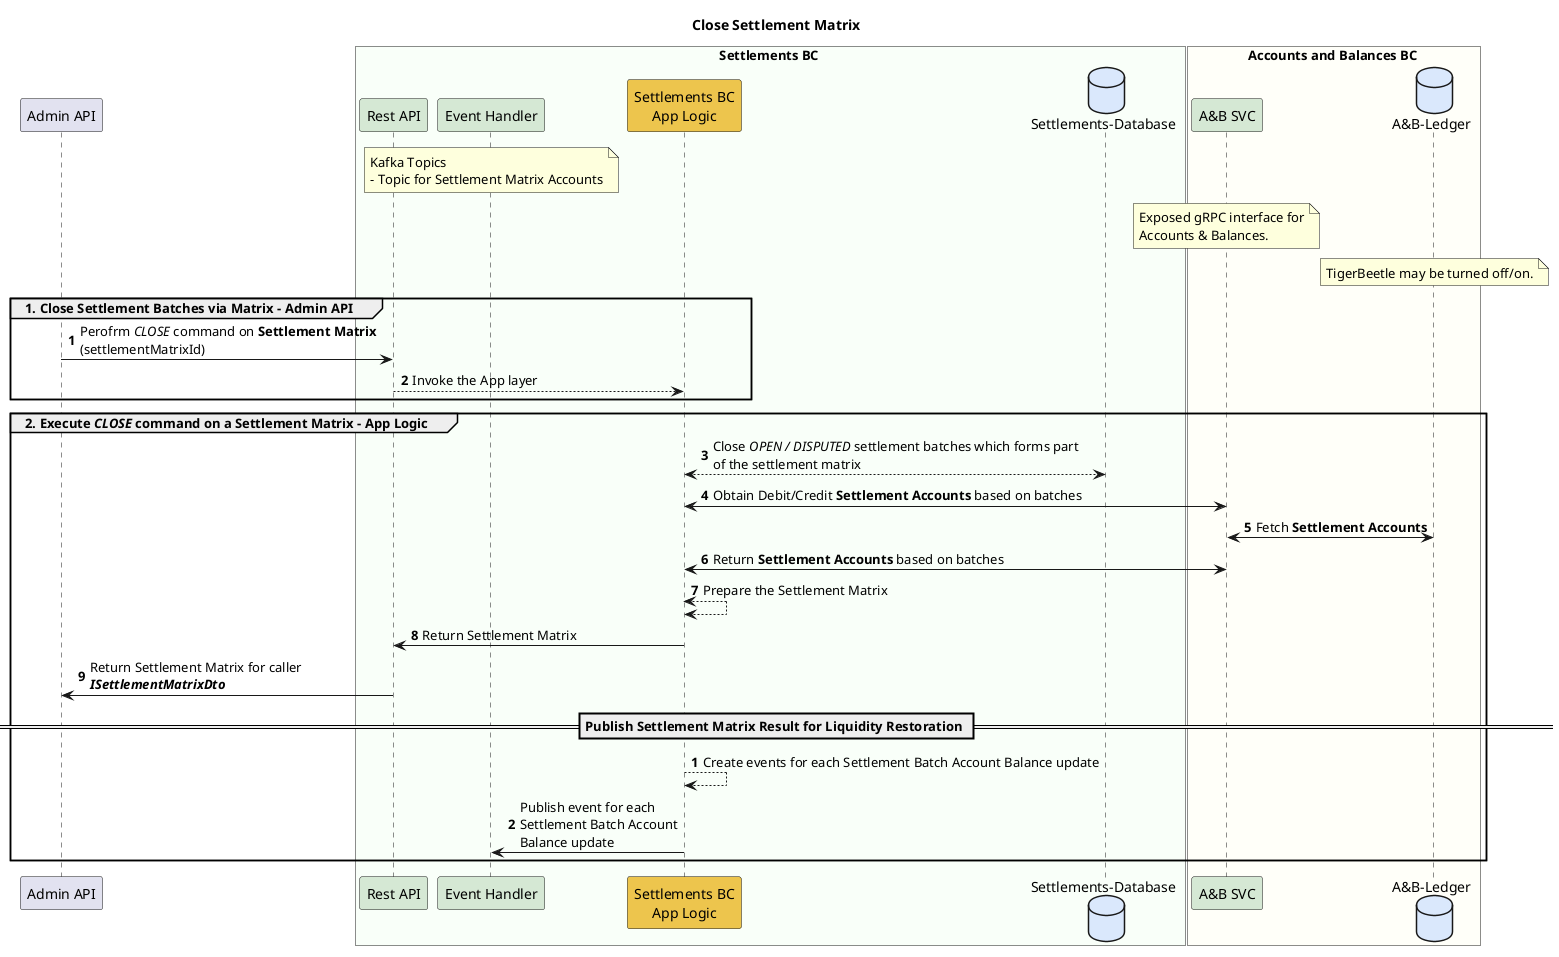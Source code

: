 @startuml

title Close Settlement Matrix

participant "Admin API" as ext_cl

box Settlements BC #F9FFF9
    participant "Rest API" as sbc_rest #D5E8D4
    participant "Event Handler" as sbc_event #D5E8D4
    note over sbc_event
        Kafka Topics
        - Topic for Settlement Matrix Accounts
    end note
    participant "Settlements BC\nApp Logic" as sbc_app_logic #EDC54D
    database "Settlements-Database" as sbc_db #DAE8FC
end box

box Accounts and Balances BC #FFFFF9
    participant "A&B SVC" as abbc_grpc #D5E8D4
    database "A&B-Ledger" as abbc_tigerbeetle #DAE8FC
    note over abbc_grpc
        Exposed gRPC interface for
        Accounts & Balances.
    end note
    note over abbc_tigerbeetle
        TigerBeetle may be turned off/on.
    end note
end box

group 1. Close Settlement Batches via Matrix - Admin API
autonumber
    ext_cl -> sbc_rest : Perofrm //CLOSE// command on **Settlement Matrix**\n(settlementMatrixId)
    sbc_rest --> sbc_app_logic : Invoke the App layer
end

group 2. Execute //CLOSE// command on a Settlement Matrix - App Logic
    sbc_app_logic <--> sbc_db : Close //OPEN / DISPUTED// settlement batches which forms part \nof the settlement matrix
    sbc_app_logic <-> abbc_grpc : Obtain Debit/Credit **Settlement Accounts** based on batches
    abbc_grpc <-> abbc_tigerbeetle: Fetch **Settlement Accounts**
    abbc_grpc <-> sbc_app_logic : Return **Settlement Accounts** based on batches
    sbc_app_logic <--> sbc_app_logic : Prepare the Settlement Matrix
    sbc_app_logic -> sbc_rest : Return Settlement Matrix
    sbc_rest -> ext_cl : Return Settlement Matrix for caller\n**//ISettlementMatrixDto//**
autonumber
    == Publish Settlement Matrix Result for Liquidity Restoration ==
    sbc_app_logic --> sbc_app_logic : Create events for each Settlement Batch Account Balance update
    sbc_app_logic -> sbc_event : Publish event for each\nSettlement Batch Account\nBalance update
end

@enduml

